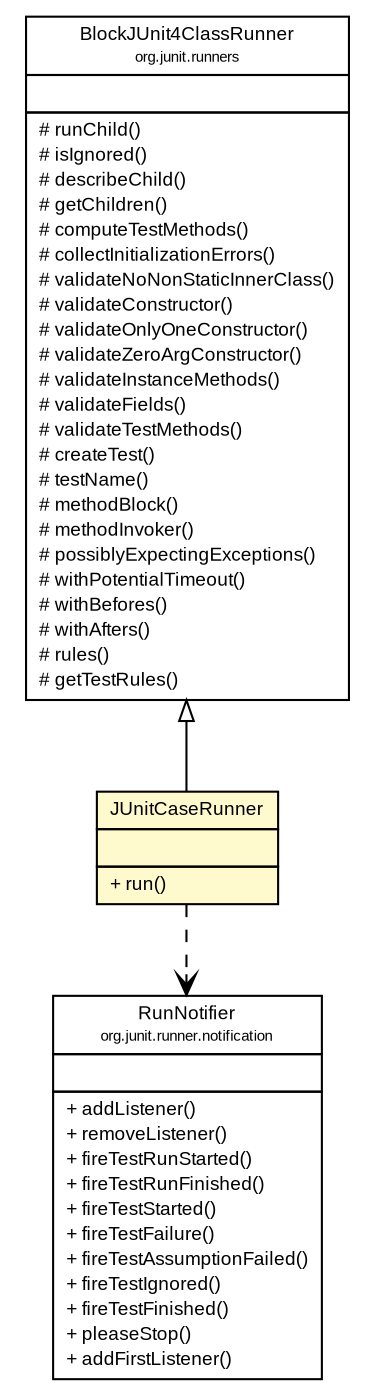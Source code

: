 #!/usr/local/bin/dot
#
# Class diagram 
# Generated by UMLGraph version R5_6-24-gf6e263 (https://www.umlgraph.org/)
#

digraph G {
	edge [fontname="arial",fontsize=10,labelfontname="arial",labelfontsize=10];
	node [fontname="arial",fontsize=10,shape=plaintext];
	nodesep=0.25;
	ranksep=0.5;
	// com.castinfo.devops.robotest.junit.JUnitCaseRunner
	c1163 [label=<<table title="com.castinfo.devops.robotest.junit.JUnitCaseRunner" border="0" cellborder="1" cellspacing="0" cellpadding="2" port="p" bgcolor="lemonChiffon" href="./JUnitCaseRunner.html">
		<tr><td><table border="0" cellspacing="0" cellpadding="1">
<tr><td align="center" balign="center"> JUnitCaseRunner </td></tr>
		</table></td></tr>
		<tr><td><table border="0" cellspacing="0" cellpadding="1">
<tr><td align="left" balign="left">  </td></tr>
		</table></td></tr>
		<tr><td><table border="0" cellspacing="0" cellpadding="1">
<tr><td align="left" balign="left"> + run() </td></tr>
		</table></td></tr>
		</table>>, URL="./JUnitCaseRunner.html", fontname="arial", fontcolor="black", fontsize=9.0];
	//com.castinfo.devops.robotest.junit.JUnitCaseRunner extends org.junit.runners.BlockJUnit4ClassRunner
	c1193:p -> c1163:p [dir=back,arrowtail=empty];
	// com.castinfo.devops.robotest.junit.JUnitCaseRunner DEPEND org.junit.runner.notification.RunNotifier
	c1163:p -> c1194:p [taillabel="", label="", headlabel="", fontname="arial", fontcolor="black", fontsize=10.0, color="black", arrowhead=open, style=dashed];
	// org.junit.runners.BlockJUnit4ClassRunner
	c1193 [label=<<table title="org.junit.runners.BlockJUnit4ClassRunner" border="0" cellborder="1" cellspacing="0" cellpadding="2" port="p" href="https://java.sun.com/j2se/1.4.2/docs/api/org/junit/runners/BlockJUnit4ClassRunner.html">
		<tr><td><table border="0" cellspacing="0" cellpadding="1">
<tr><td align="center" balign="center"> BlockJUnit4ClassRunner </td></tr>
<tr><td align="center" balign="center"><font point-size="7.0"> org.junit.runners </font></td></tr>
		</table></td></tr>
		<tr><td><table border="0" cellspacing="0" cellpadding="1">
<tr><td align="left" balign="left">  </td></tr>
		</table></td></tr>
		<tr><td><table border="0" cellspacing="0" cellpadding="1">
<tr><td align="left" balign="left"> # runChild() </td></tr>
<tr><td align="left" balign="left"> # isIgnored() </td></tr>
<tr><td align="left" balign="left"> # describeChild() </td></tr>
<tr><td align="left" balign="left"> # getChildren() </td></tr>
<tr><td align="left" balign="left"> # computeTestMethods() </td></tr>
<tr><td align="left" balign="left"> # collectInitializationErrors() </td></tr>
<tr><td align="left" balign="left"> # validateNoNonStaticInnerClass() </td></tr>
<tr><td align="left" balign="left"> # validateConstructor() </td></tr>
<tr><td align="left" balign="left"> # validateOnlyOneConstructor() </td></tr>
<tr><td align="left" balign="left"> # validateZeroArgConstructor() </td></tr>
<tr><td align="left" balign="left"> # validateInstanceMethods() </td></tr>
<tr><td align="left" balign="left"> # validateFields() </td></tr>
<tr><td align="left" balign="left"> # validateTestMethods() </td></tr>
<tr><td align="left" balign="left"> # createTest() </td></tr>
<tr><td align="left" balign="left"> # testName() </td></tr>
<tr><td align="left" balign="left"> # methodBlock() </td></tr>
<tr><td align="left" balign="left"> # methodInvoker() </td></tr>
<tr><td align="left" balign="left"> # possiblyExpectingExceptions() </td></tr>
<tr><td align="left" balign="left"> # withPotentialTimeout() </td></tr>
<tr><td align="left" balign="left"> # withBefores() </td></tr>
<tr><td align="left" balign="left"> # withAfters() </td></tr>
<tr><td align="left" balign="left"> # rules() </td></tr>
<tr><td align="left" balign="left"> # getTestRules() </td></tr>
		</table></td></tr>
		</table>>, URL="https://java.sun.com/j2se/1.4.2/docs/api/org/junit/runners/BlockJUnit4ClassRunner.html", fontname="arial", fontcolor="black", fontsize=9.0];
	// org.junit.runner.notification.RunNotifier
	c1194 [label=<<table title="org.junit.runner.notification.RunNotifier" border="0" cellborder="1" cellspacing="0" cellpadding="2" port="p" href="https://java.sun.com/j2se/1.4.2/docs/api/org/junit/runner/notification/RunNotifier.html">
		<tr><td><table border="0" cellspacing="0" cellpadding="1">
<tr><td align="center" balign="center"> RunNotifier </td></tr>
<tr><td align="center" balign="center"><font point-size="7.0"> org.junit.runner.notification </font></td></tr>
		</table></td></tr>
		<tr><td><table border="0" cellspacing="0" cellpadding="1">
<tr><td align="left" balign="left">  </td></tr>
		</table></td></tr>
		<tr><td><table border="0" cellspacing="0" cellpadding="1">
<tr><td align="left" balign="left"> + addListener() </td></tr>
<tr><td align="left" balign="left"> + removeListener() </td></tr>
<tr><td align="left" balign="left"> + fireTestRunStarted() </td></tr>
<tr><td align="left" balign="left"> + fireTestRunFinished() </td></tr>
<tr><td align="left" balign="left"> + fireTestStarted() </td></tr>
<tr><td align="left" balign="left"> + fireTestFailure() </td></tr>
<tr><td align="left" balign="left"> + fireTestAssumptionFailed() </td></tr>
<tr><td align="left" balign="left"> + fireTestIgnored() </td></tr>
<tr><td align="left" balign="left"> + fireTestFinished() </td></tr>
<tr><td align="left" balign="left"> + pleaseStop() </td></tr>
<tr><td align="left" balign="left"> + addFirstListener() </td></tr>
		</table></td></tr>
		</table>>, URL="https://java.sun.com/j2se/1.4.2/docs/api/org/junit/runner/notification/RunNotifier.html", fontname="arial", fontcolor="black", fontsize=9.0];
}

